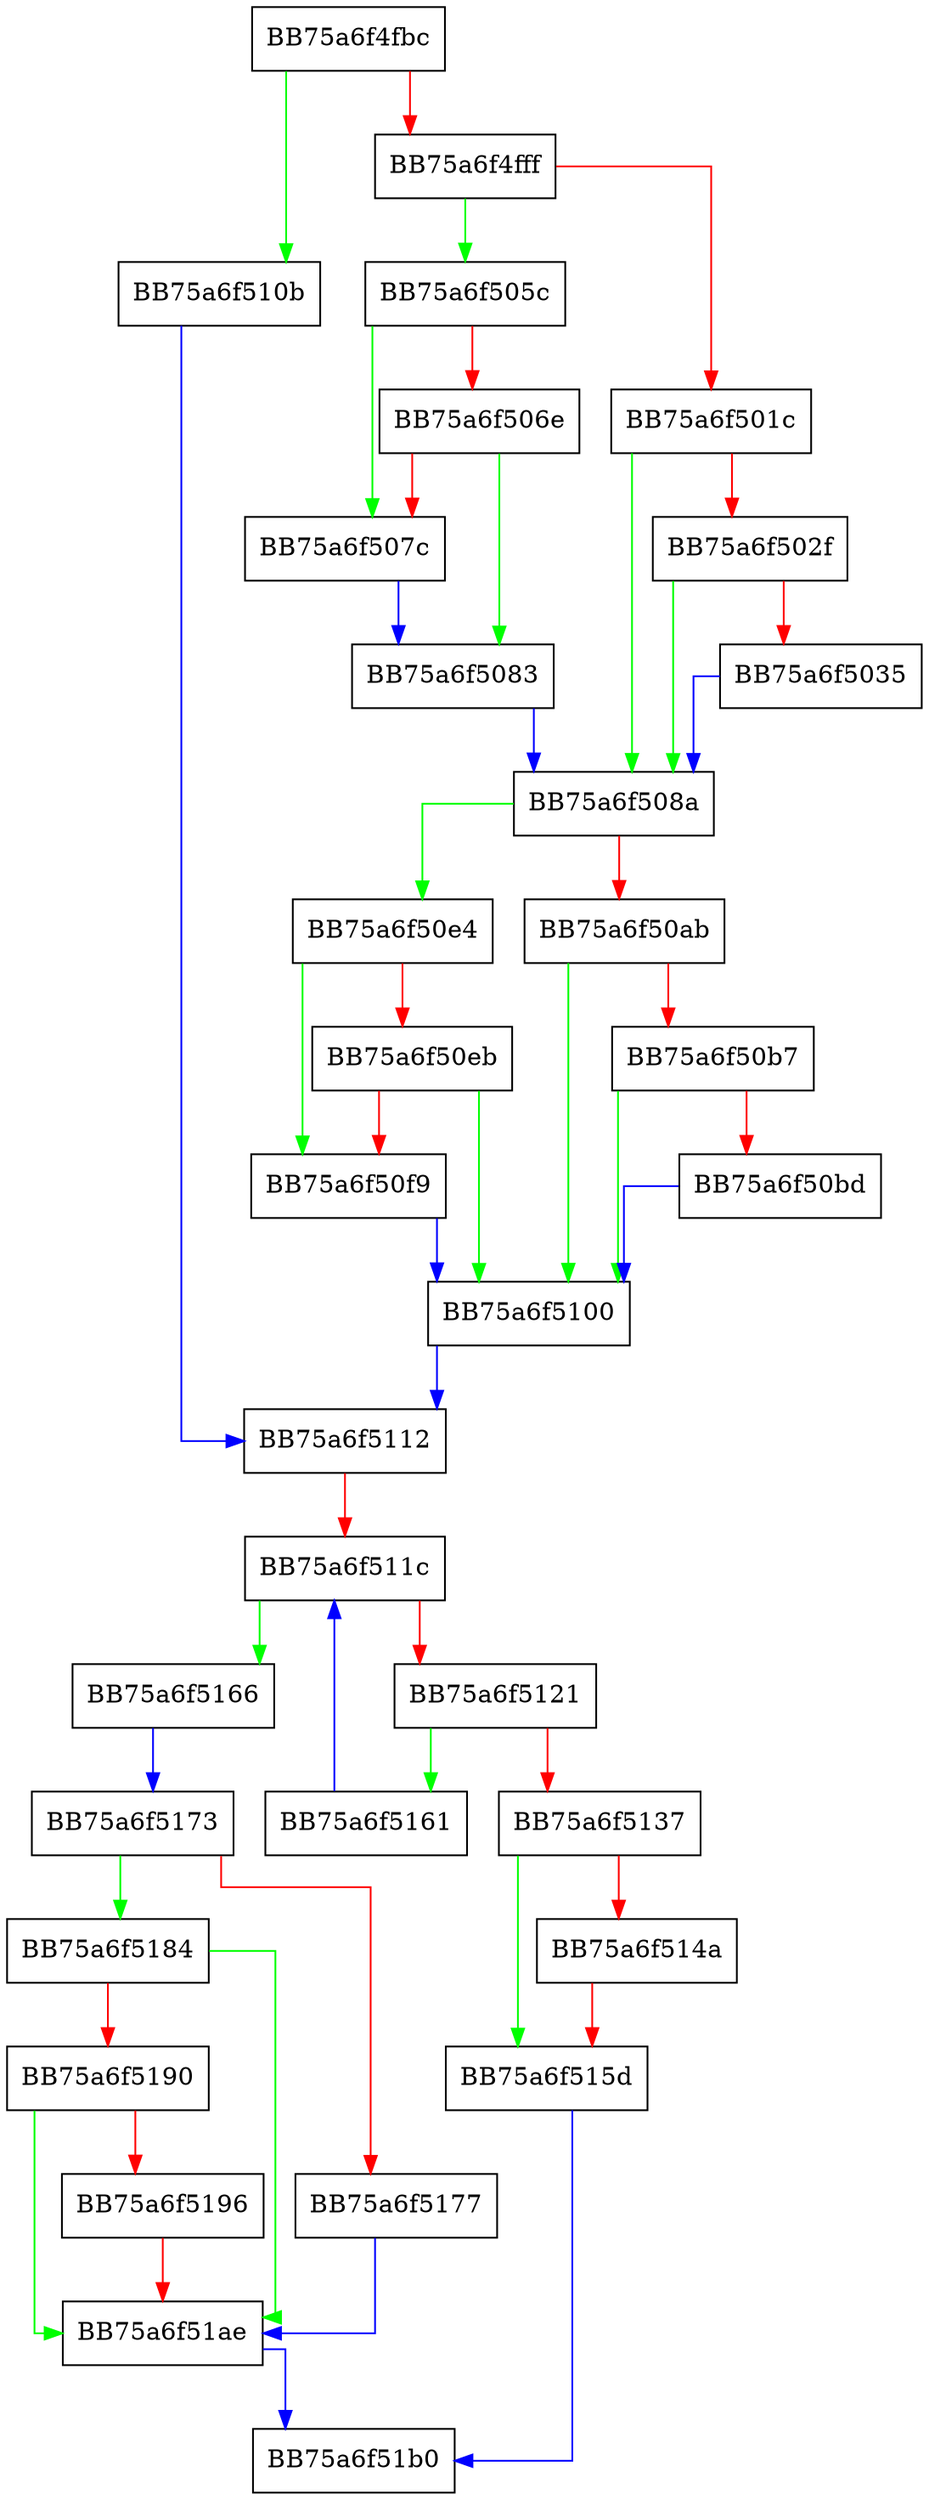 digraph StartSandbox {
  node [shape="box"];
  graph [splines=ortho];
  BB75a6f4fbc -> BB75a6f510b [color="green"];
  BB75a6f4fbc -> BB75a6f4fff [color="red"];
  BB75a6f4fff -> BB75a6f505c [color="green"];
  BB75a6f4fff -> BB75a6f501c [color="red"];
  BB75a6f501c -> BB75a6f508a [color="green"];
  BB75a6f501c -> BB75a6f502f [color="red"];
  BB75a6f502f -> BB75a6f508a [color="green"];
  BB75a6f502f -> BB75a6f5035 [color="red"];
  BB75a6f5035 -> BB75a6f508a [color="blue"];
  BB75a6f505c -> BB75a6f507c [color="green"];
  BB75a6f505c -> BB75a6f506e [color="red"];
  BB75a6f506e -> BB75a6f5083 [color="green"];
  BB75a6f506e -> BB75a6f507c [color="red"];
  BB75a6f507c -> BB75a6f5083 [color="blue"];
  BB75a6f5083 -> BB75a6f508a [color="blue"];
  BB75a6f508a -> BB75a6f50e4 [color="green"];
  BB75a6f508a -> BB75a6f50ab [color="red"];
  BB75a6f50ab -> BB75a6f5100 [color="green"];
  BB75a6f50ab -> BB75a6f50b7 [color="red"];
  BB75a6f50b7 -> BB75a6f5100 [color="green"];
  BB75a6f50b7 -> BB75a6f50bd [color="red"];
  BB75a6f50bd -> BB75a6f5100 [color="blue"];
  BB75a6f50e4 -> BB75a6f50f9 [color="green"];
  BB75a6f50e4 -> BB75a6f50eb [color="red"];
  BB75a6f50eb -> BB75a6f5100 [color="green"];
  BB75a6f50eb -> BB75a6f50f9 [color="red"];
  BB75a6f50f9 -> BB75a6f5100 [color="blue"];
  BB75a6f5100 -> BB75a6f5112 [color="blue"];
  BB75a6f510b -> BB75a6f5112 [color="blue"];
  BB75a6f5112 -> BB75a6f511c [color="red"];
  BB75a6f511c -> BB75a6f5166 [color="green"];
  BB75a6f511c -> BB75a6f5121 [color="red"];
  BB75a6f5121 -> BB75a6f5161 [color="green"];
  BB75a6f5121 -> BB75a6f5137 [color="red"];
  BB75a6f5137 -> BB75a6f515d [color="green"];
  BB75a6f5137 -> BB75a6f514a [color="red"];
  BB75a6f514a -> BB75a6f515d [color="red"];
  BB75a6f515d -> BB75a6f51b0 [color="blue"];
  BB75a6f5161 -> BB75a6f511c [color="blue"];
  BB75a6f5166 -> BB75a6f5173 [color="blue"];
  BB75a6f5173 -> BB75a6f5184 [color="green"];
  BB75a6f5173 -> BB75a6f5177 [color="red"];
  BB75a6f5177 -> BB75a6f51ae [color="blue"];
  BB75a6f5184 -> BB75a6f51ae [color="green"];
  BB75a6f5184 -> BB75a6f5190 [color="red"];
  BB75a6f5190 -> BB75a6f51ae [color="green"];
  BB75a6f5190 -> BB75a6f5196 [color="red"];
  BB75a6f5196 -> BB75a6f51ae [color="red"];
  BB75a6f51ae -> BB75a6f51b0 [color="blue"];
}